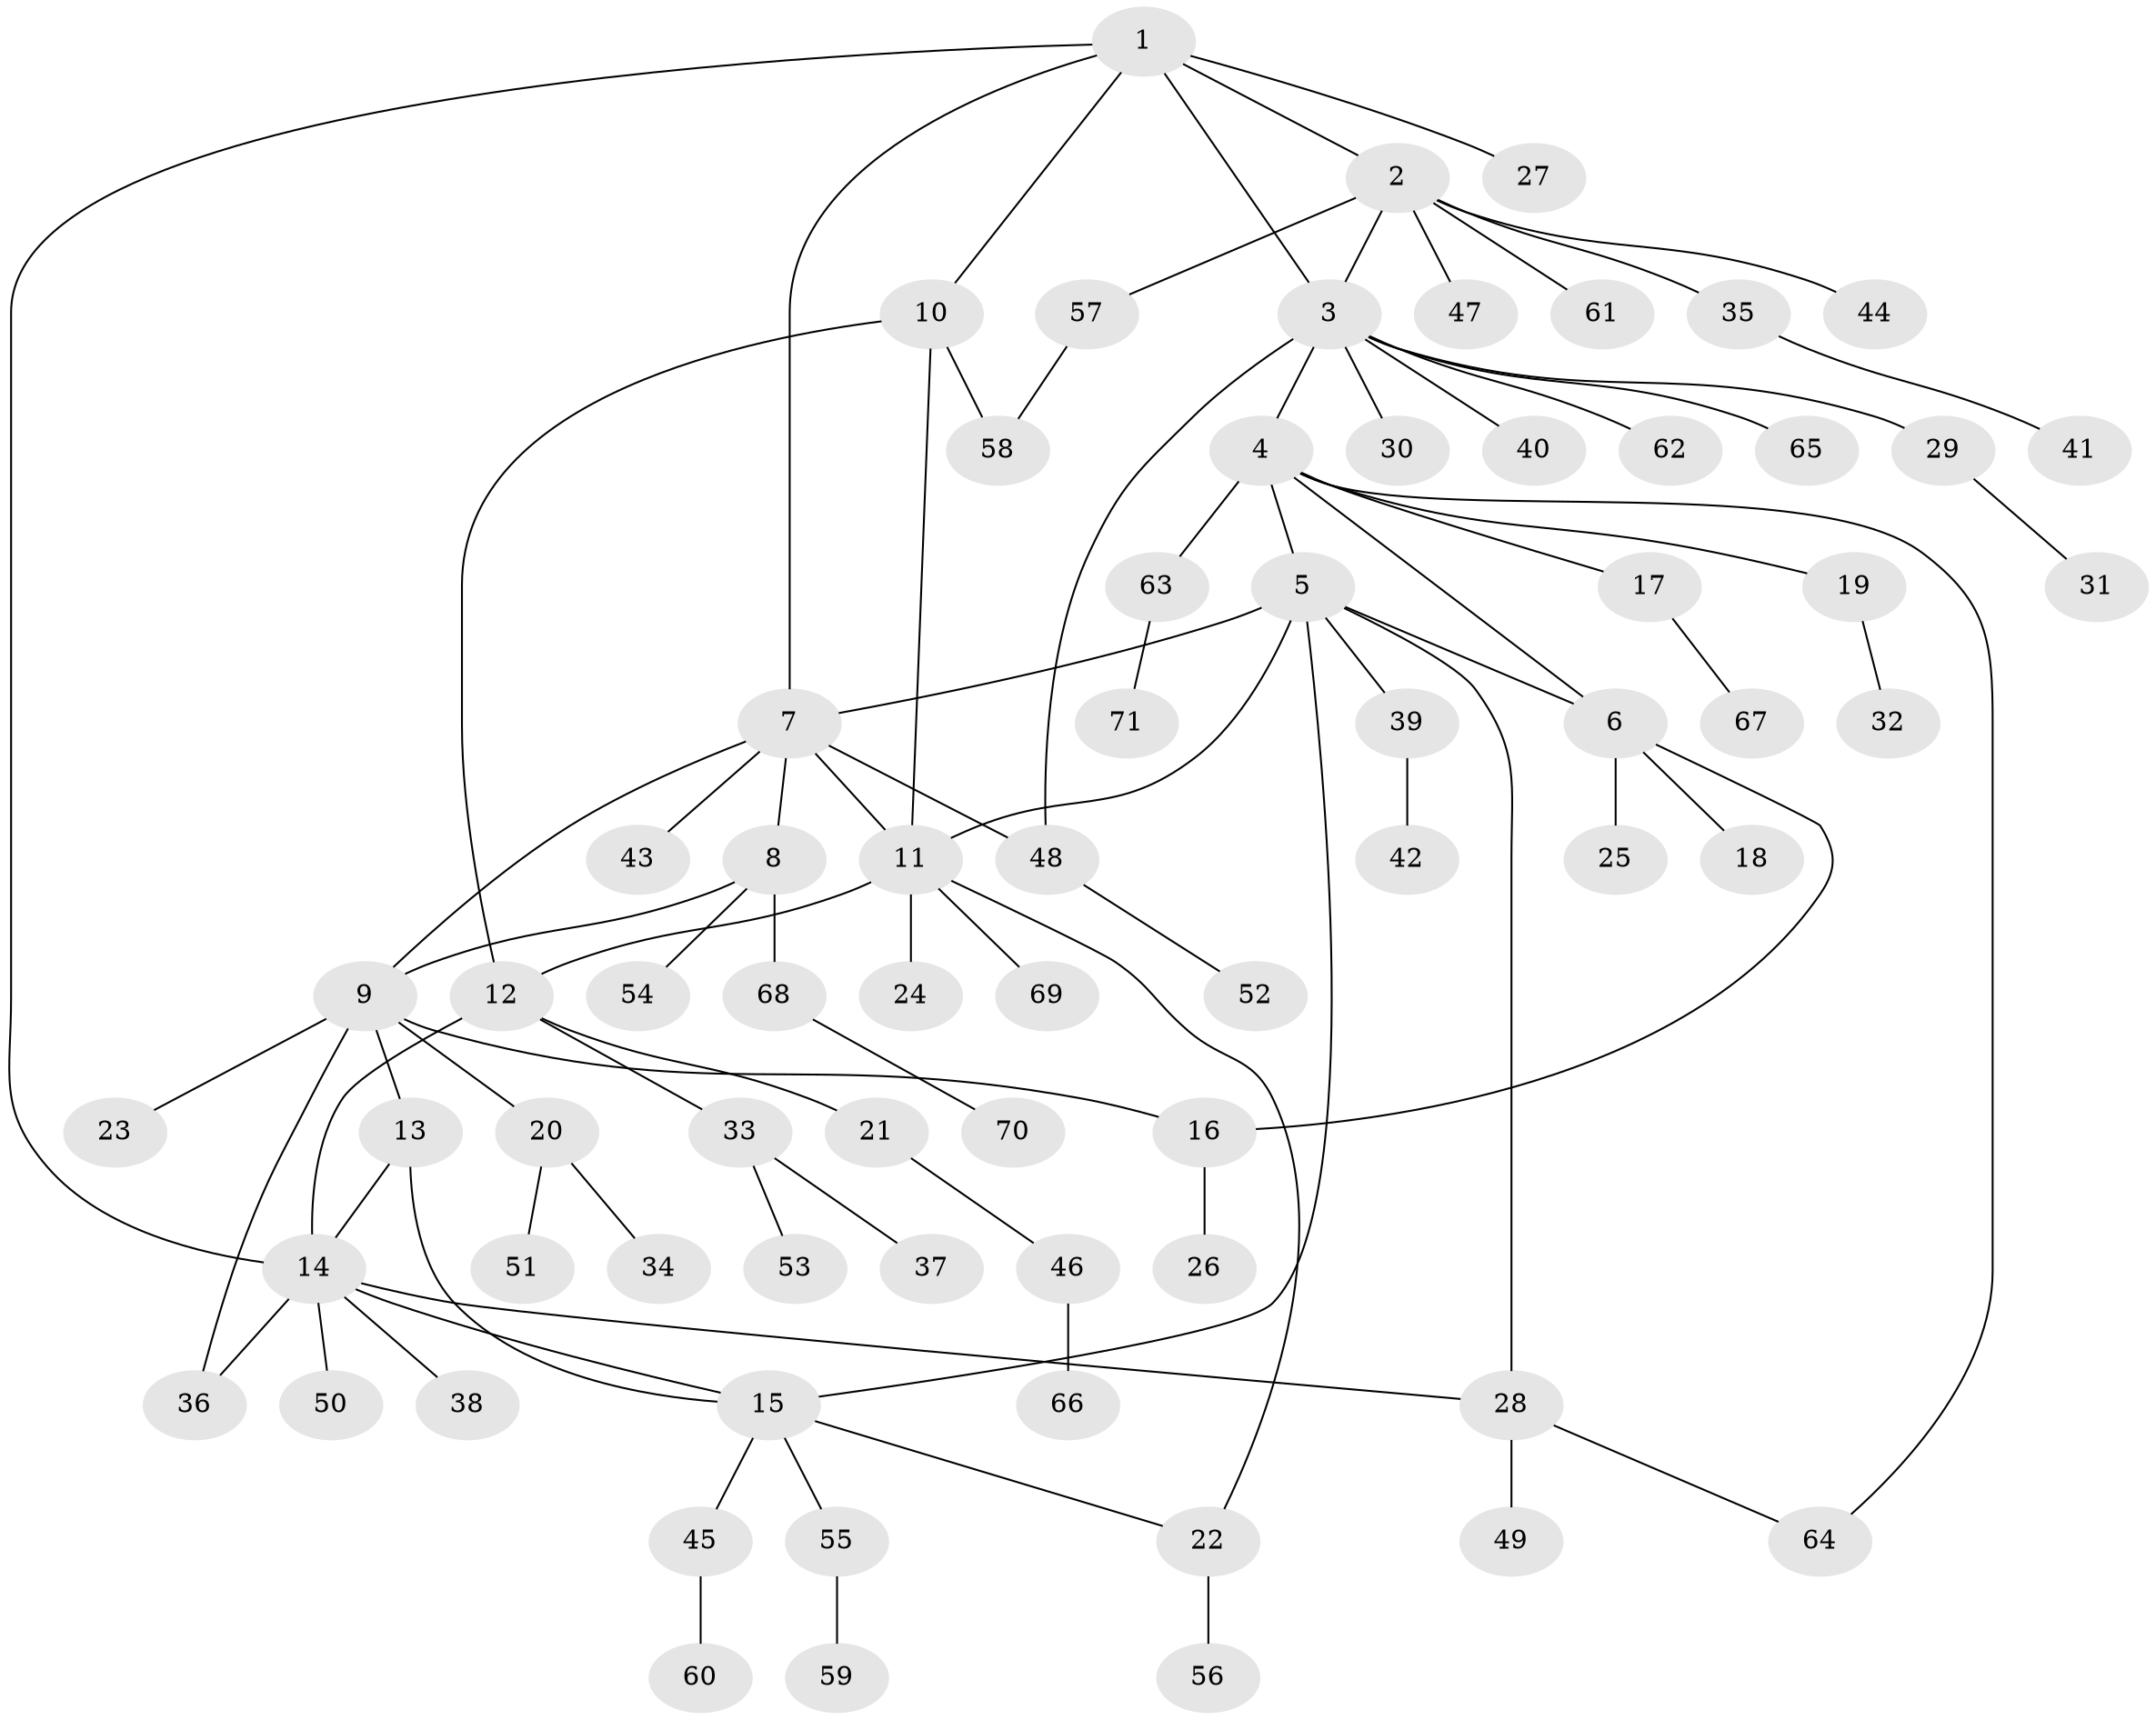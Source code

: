 // Generated by graph-tools (version 1.1) at 2025/37/03/09/25 02:37:12]
// undirected, 71 vertices, 88 edges
graph export_dot {
graph [start="1"]
  node [color=gray90,style=filled];
  1;
  2;
  3;
  4;
  5;
  6;
  7;
  8;
  9;
  10;
  11;
  12;
  13;
  14;
  15;
  16;
  17;
  18;
  19;
  20;
  21;
  22;
  23;
  24;
  25;
  26;
  27;
  28;
  29;
  30;
  31;
  32;
  33;
  34;
  35;
  36;
  37;
  38;
  39;
  40;
  41;
  42;
  43;
  44;
  45;
  46;
  47;
  48;
  49;
  50;
  51;
  52;
  53;
  54;
  55;
  56;
  57;
  58;
  59;
  60;
  61;
  62;
  63;
  64;
  65;
  66;
  67;
  68;
  69;
  70;
  71;
  1 -- 2;
  1 -- 3;
  1 -- 7;
  1 -- 10;
  1 -- 14;
  1 -- 27;
  2 -- 3;
  2 -- 35;
  2 -- 44;
  2 -- 47;
  2 -- 57;
  2 -- 61;
  3 -- 4;
  3 -- 29;
  3 -- 30;
  3 -- 40;
  3 -- 48;
  3 -- 62;
  3 -- 65;
  4 -- 5;
  4 -- 6;
  4 -- 17;
  4 -- 19;
  4 -- 63;
  4 -- 64;
  5 -- 6;
  5 -- 7;
  5 -- 11;
  5 -- 15;
  5 -- 28;
  5 -- 39;
  6 -- 16;
  6 -- 18;
  6 -- 25;
  7 -- 8;
  7 -- 9;
  7 -- 11;
  7 -- 43;
  7 -- 48;
  8 -- 9;
  8 -- 54;
  8 -- 68;
  9 -- 13;
  9 -- 16;
  9 -- 20;
  9 -- 23;
  9 -- 36;
  10 -- 11;
  10 -- 12;
  10 -- 58;
  11 -- 12;
  11 -- 22;
  11 -- 24;
  11 -- 69;
  12 -- 14;
  12 -- 21;
  12 -- 33;
  13 -- 14;
  13 -- 15;
  14 -- 15;
  14 -- 28;
  14 -- 36;
  14 -- 38;
  14 -- 50;
  15 -- 22;
  15 -- 45;
  15 -- 55;
  16 -- 26;
  17 -- 67;
  19 -- 32;
  20 -- 34;
  20 -- 51;
  21 -- 46;
  22 -- 56;
  28 -- 49;
  28 -- 64;
  29 -- 31;
  33 -- 37;
  33 -- 53;
  35 -- 41;
  39 -- 42;
  45 -- 60;
  46 -- 66;
  48 -- 52;
  55 -- 59;
  57 -- 58;
  63 -- 71;
  68 -- 70;
}
